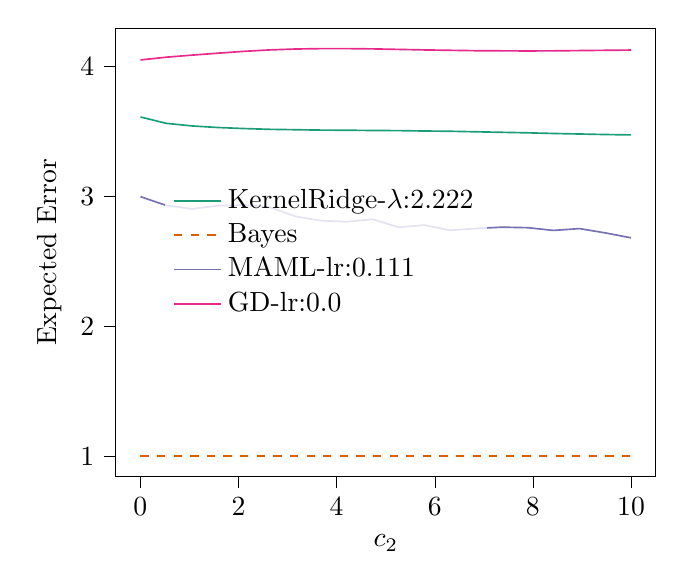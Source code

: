 % This file was created with tikzplotlib v0.10.1.
\begin{tikzpicture}

\definecolor{chocolate217952}{RGB}{217,95,2}
\definecolor{darkcyan27158119}{RGB}{27,158,119}
\definecolor{darkgray176}{RGB}{176,176,176}
\definecolor{deeppink23141138}{RGB}{231,41,138}
\definecolor{lightslategray117112179}{RGB}{117,112,179}

\begin{axis}[
legend cell align={left},
legend style={fill opacity=0.8, draw opacity=1, text opacity=1, at={(0.09,0.5)}, anchor=west, draw=none},
tick align=outside,
tick pos=left,
x grid style={darkgray176},
xlabel={\(\displaystyle c_{2}\)},
xmin=-0.499, xmax=10.5,
xtick style={color=black},
y grid style={darkgray176},
ylabel={Expected Error},
ymin=0.844, ymax=4.294,
ytick style={color=black}
]
\addplot [semithick, darkcyan27158119]
table {%
0.001 3.611
0.527 3.562
1.054 3.542
1.58 3.53
2.106 3.522
2.632 3.516
3.159 3.513
3.685 3.51
4.211 3.509
4.737 3.507
5.264 3.506
5.79 3.503
6.316 3.501
6.842 3.497
7.369 3.493
7.895 3.489
8.421 3.484
8.947 3.48
9.474 3.476
10 3.473
};
\addlegendentry{KernelRidge-$\lambda$:2.222}
\addplot [semithick, chocolate217952, dashed]
table {%
0.001 1.001
0.527 1.001
1.054 1.001
1.58 1.001
2.106 1.001
2.632 1.001
3.159 1.001
3.685 1.001
4.211 1.001
4.737 1.001
5.264 1.001
5.79 1.001
6.316 1.001
6.842 1.001
7.369 1.001
7.895 1.001
8.421 1.001
8.947 1.001
9.474 1.001
10 1.001
};
\addlegendentry{Bayes}
\addplot [semithick, lightslategray117112179]
table {%
0.001 2.998
0.527 2.93
1.054 2.904
1.58 2.928
2.106 2.934
2.632 2.917
3.159 2.846
3.685 2.813
4.211 2.805
4.737 2.824
5.264 2.762
5.79 2.779
6.316 2.739
6.842 2.753
7.369 2.763
7.895 2.759
8.421 2.738
8.947 2.752
9.474 2.719
10 2.681
};
\addlegendentry{MAML-lr:0.111}
\addplot [semithick, deeppink23141138]
table {%
0.001 4.05
0.527 4.071
1.054 4.087
1.58 4.102
2.106 4.116
2.632 4.127
3.159 4.134
3.685 4.137
4.211 4.137
4.737 4.135
5.264 4.131
5.79 4.127
6.316 4.124
6.842 4.121
7.369 4.12
7.895 4.119
8.421 4.12
8.947 4.122
9.474 4.124
10 4.126
};
\addlegendentry{GD-lr:0.0}
\end{axis}

\end{tikzpicture}
